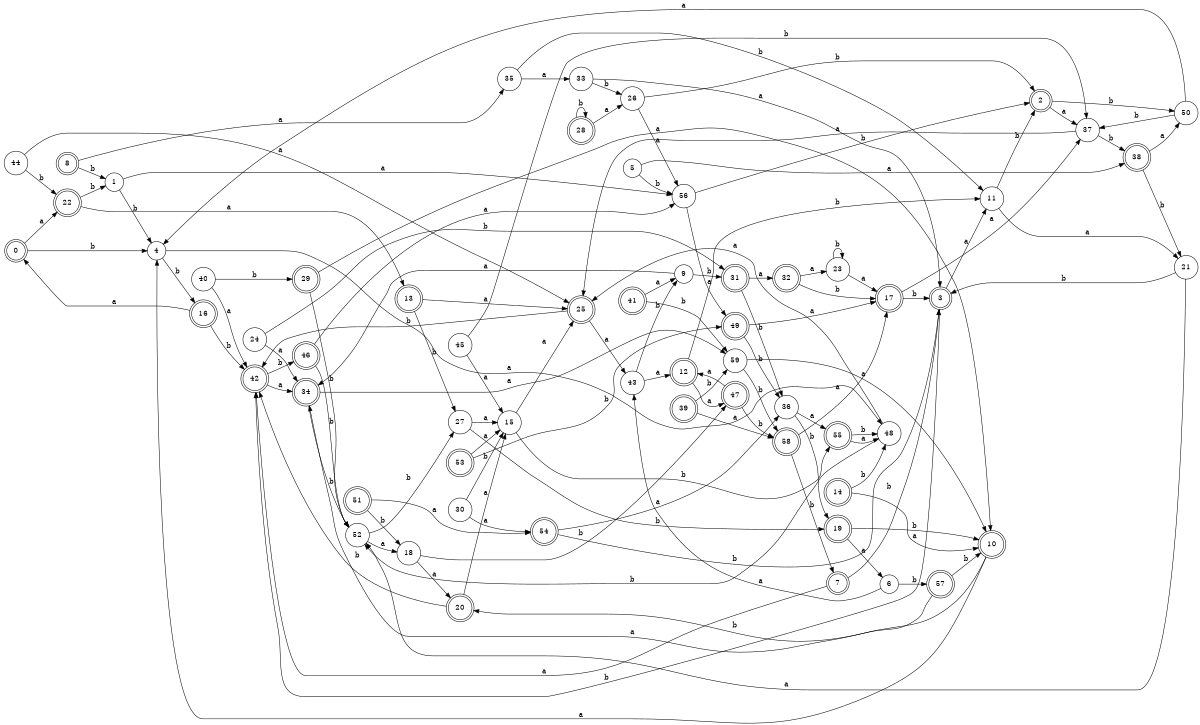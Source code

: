 digraph n48_2 {
__start0 [label="" shape="none"];

rankdir=LR;
size="8,5";

s0 [style="rounded,filled", color="black", fillcolor="white" shape="doublecircle", label="0"];
s1 [style="filled", color="black", fillcolor="white" shape="circle", label="1"];
s2 [style="rounded,filled", color="black", fillcolor="white" shape="doublecircle", label="2"];
s3 [style="rounded,filled", color="black", fillcolor="white" shape="doublecircle", label="3"];
s4 [style="filled", color="black", fillcolor="white" shape="circle", label="4"];
s5 [style="filled", color="black", fillcolor="white" shape="circle", label="5"];
s6 [style="filled", color="black", fillcolor="white" shape="circle", label="6"];
s7 [style="rounded,filled", color="black", fillcolor="white" shape="doublecircle", label="7"];
s8 [style="rounded,filled", color="black", fillcolor="white" shape="doublecircle", label="8"];
s9 [style="filled", color="black", fillcolor="white" shape="circle", label="9"];
s10 [style="rounded,filled", color="black", fillcolor="white" shape="doublecircle", label="10"];
s11 [style="filled", color="black", fillcolor="white" shape="circle", label="11"];
s12 [style="rounded,filled", color="black", fillcolor="white" shape="doublecircle", label="12"];
s13 [style="rounded,filled", color="black", fillcolor="white" shape="doublecircle", label="13"];
s14 [style="rounded,filled", color="black", fillcolor="white" shape="doublecircle", label="14"];
s15 [style="filled", color="black", fillcolor="white" shape="circle", label="15"];
s16 [style="rounded,filled", color="black", fillcolor="white" shape="doublecircle", label="16"];
s17 [style="rounded,filled", color="black", fillcolor="white" shape="doublecircle", label="17"];
s18 [style="filled", color="black", fillcolor="white" shape="circle", label="18"];
s19 [style="rounded,filled", color="black", fillcolor="white" shape="doublecircle", label="19"];
s20 [style="rounded,filled", color="black", fillcolor="white" shape="doublecircle", label="20"];
s21 [style="filled", color="black", fillcolor="white" shape="circle", label="21"];
s22 [style="rounded,filled", color="black", fillcolor="white" shape="doublecircle", label="22"];
s23 [style="filled", color="black", fillcolor="white" shape="circle", label="23"];
s24 [style="filled", color="black", fillcolor="white" shape="circle", label="24"];
s25 [style="rounded,filled", color="black", fillcolor="white" shape="doublecircle", label="25"];
s26 [style="filled", color="black", fillcolor="white" shape="circle", label="26"];
s27 [style="filled", color="black", fillcolor="white" shape="circle", label="27"];
s28 [style="rounded,filled", color="black", fillcolor="white" shape="doublecircle", label="28"];
s29 [style="rounded,filled", color="black", fillcolor="white" shape="doublecircle", label="29"];
s30 [style="filled", color="black", fillcolor="white" shape="circle", label="30"];
s31 [style="rounded,filled", color="black", fillcolor="white" shape="doublecircle", label="31"];
s32 [style="rounded,filled", color="black", fillcolor="white" shape="doublecircle", label="32"];
s33 [style="filled", color="black", fillcolor="white" shape="circle", label="33"];
s34 [style="rounded,filled", color="black", fillcolor="white" shape="doublecircle", label="34"];
s35 [style="filled", color="black", fillcolor="white" shape="circle", label="35"];
s36 [style="filled", color="black", fillcolor="white" shape="circle", label="36"];
s37 [style="filled", color="black", fillcolor="white" shape="circle", label="37"];
s38 [style="rounded,filled", color="black", fillcolor="white" shape="doublecircle", label="38"];
s39 [style="rounded,filled", color="black", fillcolor="white" shape="doublecircle", label="39"];
s40 [style="filled", color="black", fillcolor="white" shape="circle", label="40"];
s41 [style="rounded,filled", color="black", fillcolor="white" shape="doublecircle", label="41"];
s42 [style="rounded,filled", color="black", fillcolor="white" shape="doublecircle", label="42"];
s43 [style="filled", color="black", fillcolor="white" shape="circle", label="43"];
s44 [style="filled", color="black", fillcolor="white" shape="circle", label="44"];
s45 [style="filled", color="black", fillcolor="white" shape="circle", label="45"];
s46 [style="rounded,filled", color="black", fillcolor="white" shape="doublecircle", label="46"];
s47 [style="rounded,filled", color="black", fillcolor="white" shape="doublecircle", label="47"];
s48 [style="filled", color="black", fillcolor="white" shape="circle", label="48"];
s49 [style="rounded,filled", color="black", fillcolor="white" shape="doublecircle", label="49"];
s50 [style="filled", color="black", fillcolor="white" shape="circle", label="50"];
s51 [style="rounded,filled", color="black", fillcolor="white" shape="doublecircle", label="51"];
s52 [style="filled", color="black", fillcolor="white" shape="circle", label="52"];
s53 [style="rounded,filled", color="black", fillcolor="white" shape="doublecircle", label="53"];
s54 [style="rounded,filled", color="black", fillcolor="white" shape="doublecircle", label="54"];
s55 [style="rounded,filled", color="black", fillcolor="white" shape="doublecircle", label="55"];
s56 [style="filled", color="black", fillcolor="white" shape="circle", label="56"];
s57 [style="rounded,filled", color="black", fillcolor="white" shape="doublecircle", label="57"];
s58 [style="rounded,filled", color="black", fillcolor="white" shape="doublecircle", label="58"];
s59 [style="filled", color="black", fillcolor="white" shape="circle", label="59"];
s0 -> s22 [label="a"];
s0 -> s4 [label="b"];
s1 -> s56 [label="a"];
s1 -> s4 [label="b"];
s2 -> s37 [label="a"];
s2 -> s50 [label="b"];
s3 -> s11 [label="a"];
s3 -> s42 [label="b"];
s4 -> s48 [label="a"];
s4 -> s16 [label="b"];
s5 -> s38 [label="a"];
s5 -> s56 [label="b"];
s6 -> s43 [label="a"];
s6 -> s57 [label="b"];
s7 -> s42 [label="a"];
s7 -> s3 [label="b"];
s8 -> s35 [label="a"];
s8 -> s1 [label="b"];
s9 -> s34 [label="a"];
s9 -> s31 [label="b"];
s10 -> s4 [label="a"];
s10 -> s20 [label="b"];
s11 -> s21 [label="a"];
s11 -> s2 [label="b"];
s12 -> s47 [label="a"];
s12 -> s11 [label="b"];
s13 -> s25 [label="a"];
s13 -> s27 [label="b"];
s14 -> s10 [label="a"];
s14 -> s48 [label="b"];
s15 -> s25 [label="a"];
s15 -> s55 [label="b"];
s16 -> s0 [label="a"];
s16 -> s42 [label="b"];
s17 -> s37 [label="a"];
s17 -> s3 [label="b"];
s18 -> s20 [label="a"];
s18 -> s47 [label="b"];
s19 -> s6 [label="a"];
s19 -> s10 [label="b"];
s20 -> s15 [label="a"];
s20 -> s42 [label="b"];
s21 -> s52 [label="a"];
s21 -> s3 [label="b"];
s22 -> s13 [label="a"];
s22 -> s1 [label="b"];
s23 -> s17 [label="a"];
s23 -> s23 [label="b"];
s24 -> s34 [label="a"];
s24 -> s31 [label="b"];
s25 -> s43 [label="a"];
s25 -> s42 [label="b"];
s26 -> s56 [label="a"];
s26 -> s2 [label="b"];
s27 -> s15 [label="a"];
s27 -> s19 [label="b"];
s28 -> s26 [label="a"];
s28 -> s28 [label="b"];
s29 -> s10 [label="a"];
s29 -> s52 [label="b"];
s30 -> s54 [label="a"];
s30 -> s15 [label="b"];
s31 -> s32 [label="a"];
s31 -> s36 [label="b"];
s32 -> s23 [label="a"];
s32 -> s17 [label="b"];
s33 -> s3 [label="a"];
s33 -> s26 [label="b"];
s34 -> s59 [label="a"];
s34 -> s52 [label="b"];
s35 -> s33 [label="a"];
s35 -> s11 [label="b"];
s36 -> s55 [label="a"];
s36 -> s19 [label="b"];
s37 -> s25 [label="a"];
s37 -> s38 [label="b"];
s38 -> s50 [label="a"];
s38 -> s21 [label="b"];
s39 -> s58 [label="a"];
s39 -> s59 [label="b"];
s40 -> s42 [label="a"];
s40 -> s29 [label="b"];
s41 -> s9 [label="a"];
s41 -> s59 [label="b"];
s42 -> s34 [label="a"];
s42 -> s46 [label="b"];
s43 -> s12 [label="a"];
s43 -> s9 [label="b"];
s44 -> s25 [label="a"];
s44 -> s22 [label="b"];
s45 -> s15 [label="a"];
s45 -> s37 [label="b"];
s46 -> s56 [label="a"];
s46 -> s52 [label="b"];
s47 -> s12 [label="a"];
s47 -> s58 [label="b"];
s48 -> s25 [label="a"];
s48 -> s52 [label="b"];
s49 -> s17 [label="a"];
s49 -> s36 [label="b"];
s50 -> s4 [label="a"];
s50 -> s37 [label="b"];
s51 -> s54 [label="a"];
s51 -> s18 [label="b"];
s52 -> s18 [label="a"];
s52 -> s27 [label="b"];
s53 -> s15 [label="a"];
s53 -> s49 [label="b"];
s54 -> s36 [label="a"];
s54 -> s3 [label="b"];
s55 -> s48 [label="a"];
s55 -> s48 [label="b"];
s56 -> s49 [label="a"];
s56 -> s2 [label="b"];
s57 -> s34 [label="a"];
s57 -> s10 [label="b"];
s58 -> s17 [label="a"];
s58 -> s7 [label="b"];
s59 -> s10 [label="a"];
s59 -> s58 [label="b"];

}